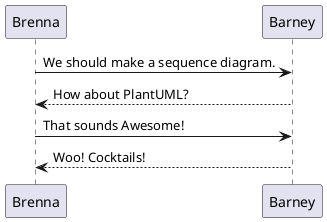 @startuml
Brenna -> Barney: We should make a sequence diagram.
Barney --> Brenna: How about PlantUML?

Brenna -> Barney: That sounds Awesome!
Brenna <-- Barney: Woo! Cocktails!
@enduml
